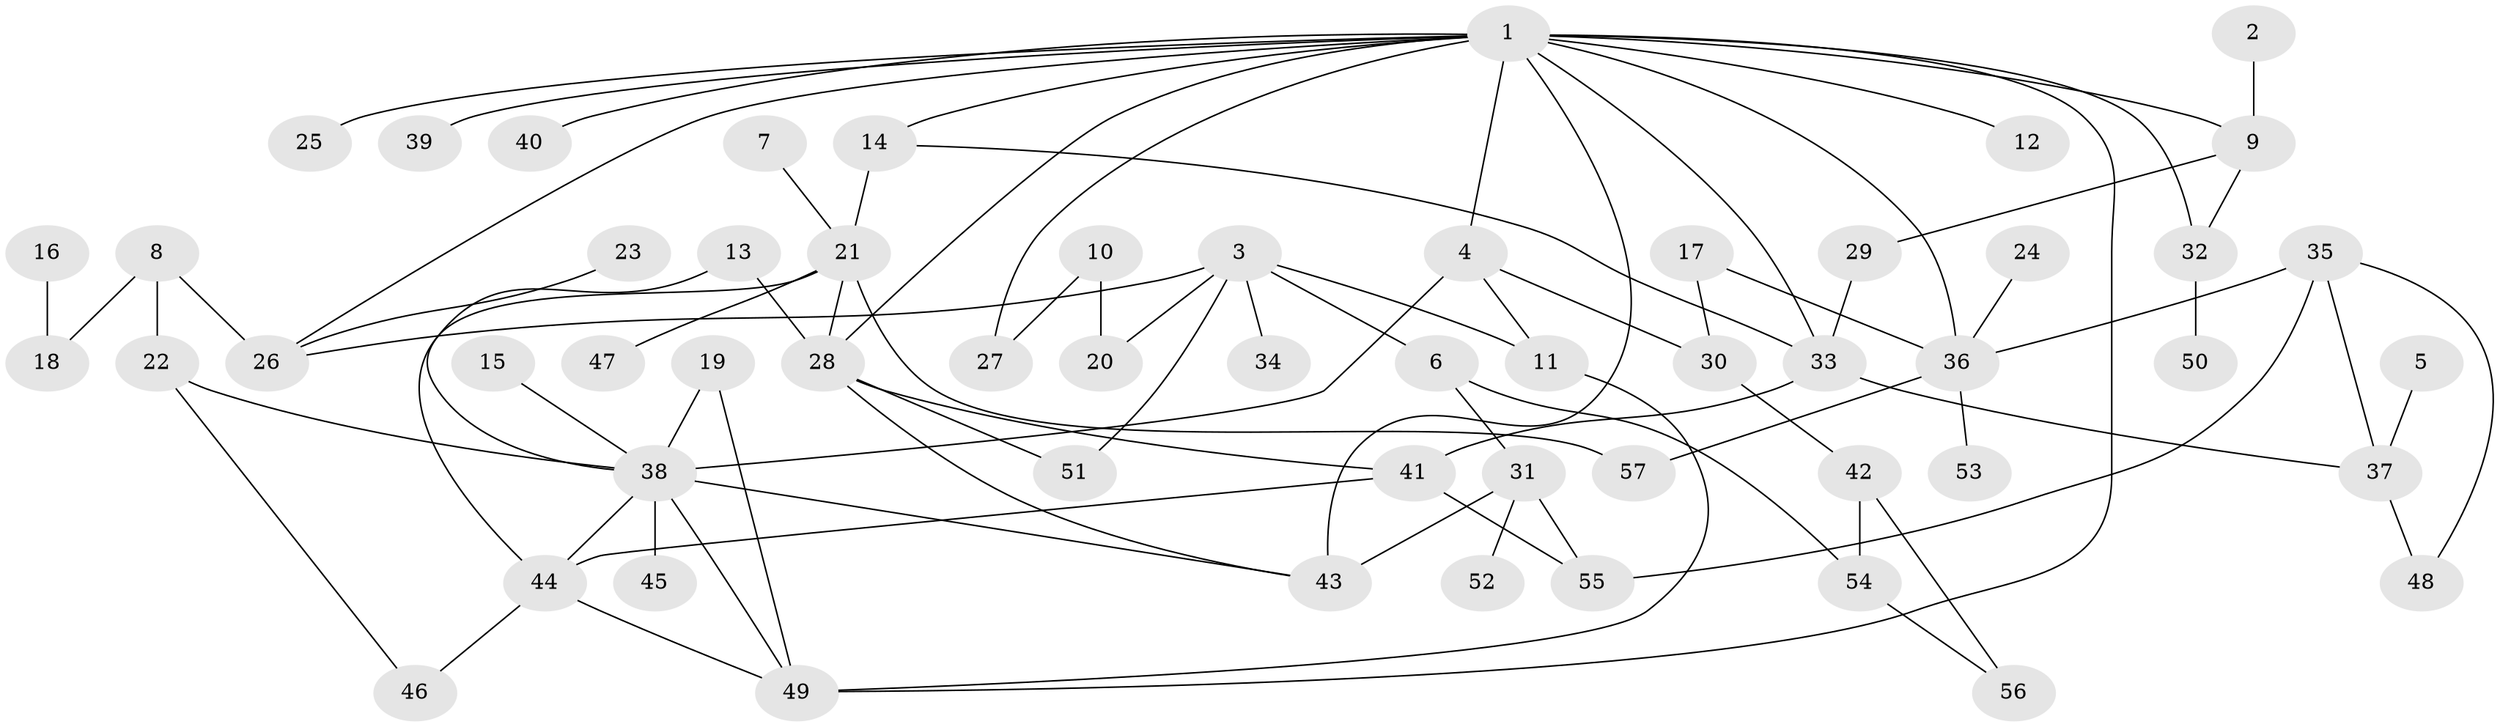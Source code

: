 // original degree distribution, {9: 0.008849557522123894, 7: 0.017699115044247787, 5: 0.07079646017699115, 4: 0.10619469026548672, 2: 0.2920353982300885, 6: 0.017699115044247787, 1: 0.3008849557522124, 3: 0.18584070796460178}
// Generated by graph-tools (version 1.1) at 2025/25/03/09/25 03:25:32]
// undirected, 57 vertices, 84 edges
graph export_dot {
graph [start="1"]
  node [color=gray90,style=filled];
  1;
  2;
  3;
  4;
  5;
  6;
  7;
  8;
  9;
  10;
  11;
  12;
  13;
  14;
  15;
  16;
  17;
  18;
  19;
  20;
  21;
  22;
  23;
  24;
  25;
  26;
  27;
  28;
  29;
  30;
  31;
  32;
  33;
  34;
  35;
  36;
  37;
  38;
  39;
  40;
  41;
  42;
  43;
  44;
  45;
  46;
  47;
  48;
  49;
  50;
  51;
  52;
  53;
  54;
  55;
  56;
  57;
  1 -- 4 [weight=1.0];
  1 -- 9 [weight=1.0];
  1 -- 12 [weight=1.0];
  1 -- 14 [weight=1.0];
  1 -- 25 [weight=1.0];
  1 -- 26 [weight=1.0];
  1 -- 27 [weight=1.0];
  1 -- 28 [weight=1.0];
  1 -- 32 [weight=1.0];
  1 -- 33 [weight=1.0];
  1 -- 36 [weight=1.0];
  1 -- 39 [weight=1.0];
  1 -- 40 [weight=1.0];
  1 -- 43 [weight=2.0];
  1 -- 49 [weight=1.0];
  2 -- 9 [weight=1.0];
  3 -- 6 [weight=1.0];
  3 -- 11 [weight=1.0];
  3 -- 20 [weight=1.0];
  3 -- 26 [weight=1.0];
  3 -- 34 [weight=1.0];
  3 -- 51 [weight=1.0];
  4 -- 11 [weight=1.0];
  4 -- 30 [weight=1.0];
  4 -- 38 [weight=1.0];
  5 -- 37 [weight=1.0];
  6 -- 31 [weight=1.0];
  6 -- 54 [weight=1.0];
  7 -- 21 [weight=1.0];
  8 -- 18 [weight=1.0];
  8 -- 22 [weight=1.0];
  8 -- 26 [weight=1.0];
  9 -- 29 [weight=1.0];
  9 -- 32 [weight=1.0];
  10 -- 20 [weight=1.0];
  10 -- 27 [weight=2.0];
  11 -- 49 [weight=1.0];
  13 -- 28 [weight=1.0];
  13 -- 38 [weight=1.0];
  14 -- 21 [weight=1.0];
  14 -- 33 [weight=1.0];
  15 -- 38 [weight=1.0];
  16 -- 18 [weight=1.0];
  17 -- 30 [weight=1.0];
  17 -- 36 [weight=1.0];
  19 -- 38 [weight=1.0];
  19 -- 49 [weight=1.0];
  21 -- 28 [weight=1.0];
  21 -- 44 [weight=1.0];
  21 -- 47 [weight=1.0];
  21 -- 57 [weight=1.0];
  22 -- 38 [weight=1.0];
  22 -- 46 [weight=1.0];
  23 -- 26 [weight=1.0];
  24 -- 36 [weight=1.0];
  28 -- 41 [weight=1.0];
  28 -- 43 [weight=1.0];
  28 -- 51 [weight=1.0];
  29 -- 33 [weight=1.0];
  30 -- 42 [weight=1.0];
  31 -- 43 [weight=1.0];
  31 -- 52 [weight=1.0];
  31 -- 55 [weight=1.0];
  32 -- 50 [weight=1.0];
  33 -- 37 [weight=1.0];
  33 -- 41 [weight=1.0];
  35 -- 36 [weight=1.0];
  35 -- 37 [weight=1.0];
  35 -- 48 [weight=1.0];
  35 -- 55 [weight=1.0];
  36 -- 53 [weight=1.0];
  36 -- 57 [weight=1.0];
  37 -- 48 [weight=1.0];
  38 -- 43 [weight=1.0];
  38 -- 44 [weight=1.0];
  38 -- 45 [weight=1.0];
  38 -- 49 [weight=1.0];
  41 -- 44 [weight=1.0];
  41 -- 55 [weight=1.0];
  42 -- 54 [weight=2.0];
  42 -- 56 [weight=1.0];
  44 -- 46 [weight=1.0];
  44 -- 49 [weight=1.0];
  54 -- 56 [weight=1.0];
}
